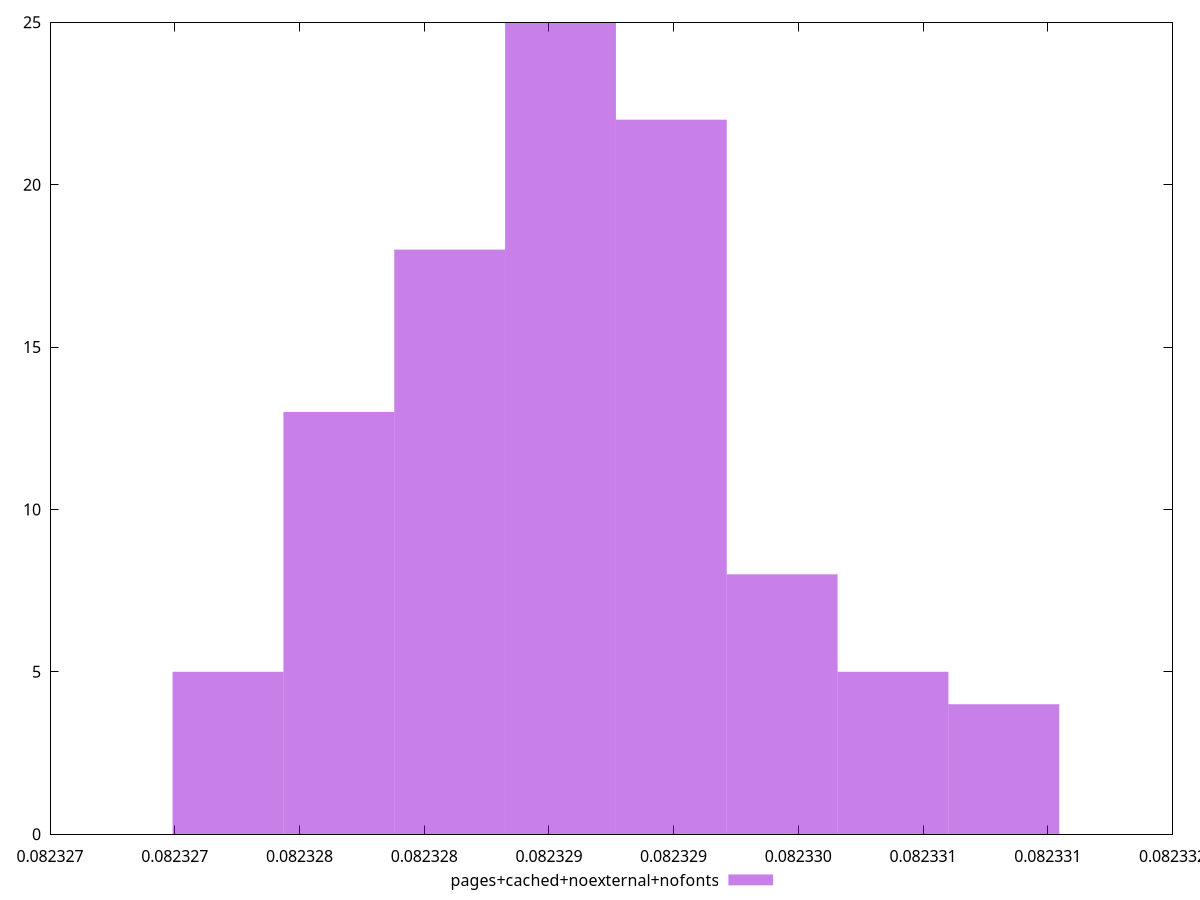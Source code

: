 $_pagesCachedNoexternalNofonts <<EOF
0.0823286022372294 18
0.08232949088795598 22
0.0823290465625927 25
0.08232771358650284 5
0.08233037953868254 5
0.08232993521331926 8
0.08232815791186612 13
0.08233082386404582 4
EOF
set key outside below
set terminal pngcairo
set output "report_00006_2020-11-02T20-21-41.718Z/total-byte-weight/pages+cached+noexternal+nofonts//hist.png"
set yrange [0:25]
set boxwidth 4.443253632823827e-7
set style fill transparent solid 0.5 noborder
plot $_pagesCachedNoexternalNofonts title "pages+cached+noexternal+nofonts" with boxes ,